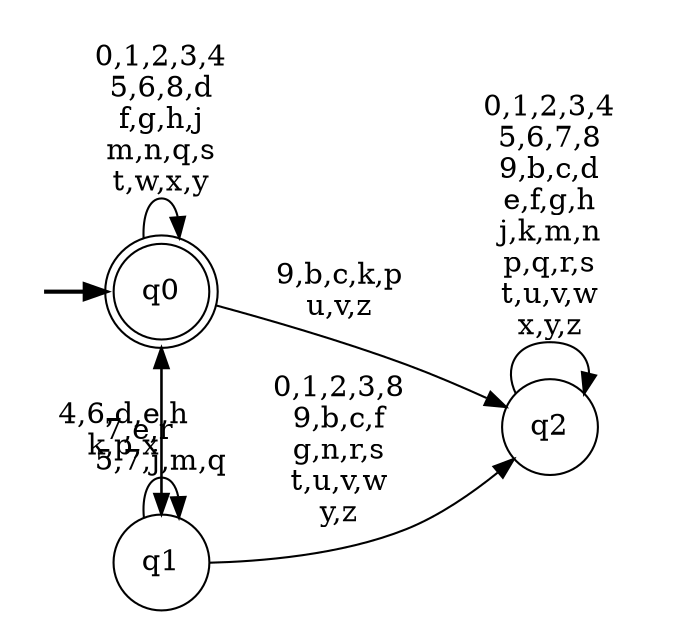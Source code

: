 digraph BlueStar {
__start0 [style = invis, shape = none, label = "", width = 0, height = 0];

rankdir=LR;
size="8,5";

s0 [style="rounded,filled", color="black", fillcolor="white" shape="doublecircle", label="q0"];
s1 [style="filled", color="black", fillcolor="white" shape="circle", label="q1"];
s2 [style="filled", color="black", fillcolor="white" shape="circle", label="q2"];
subgraph cluster_main { 
	graph [pad=".75", ranksep="0.15", nodesep="0.15"];
	 style=invis; 
	__start0 -> s0 [penwidth=2];
}
s0 -> s0 [label="0,1,2,3,4\n5,6,8,d\nf,g,h,j\nm,n,q,s\nt,w,x,y"];
s0 -> s1 [label="7,e,r"];
s0 -> s2 [label="9,b,c,k,p\nu,v,z"];
s1 -> s0 [label="4,6,d,e,h\nk,p,x"];
s1 -> s1 [label="5,7,j,m,q"];
s1 -> s2 [label="0,1,2,3,8\n9,b,c,f\ng,n,r,s\nt,u,v,w\ny,z"];
s2 -> s2 [label="0,1,2,3,4\n5,6,7,8\n9,b,c,d\ne,f,g,h\nj,k,m,n\np,q,r,s\nt,u,v,w\nx,y,z"];

}